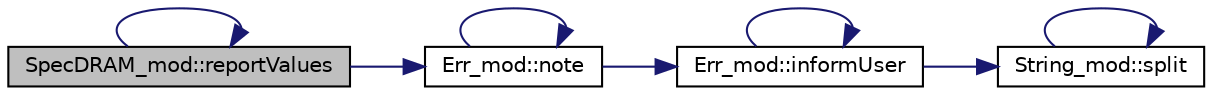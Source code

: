 digraph "SpecDRAM_mod::reportValues"
{
 // LATEX_PDF_SIZE
  edge [fontname="Helvetica",fontsize="10",labelfontname="Helvetica",labelfontsize="10"];
  node [fontname="Helvetica",fontsize="10",shape=record];
  rankdir="LR";
  Node1 [label="SpecDRAM_mod::reportValues",height=0.2,width=0.4,color="black", fillcolor="grey75", style="filled", fontcolor="black",tooltip=" "];
  Node1 -> Node2 [color="midnightblue",fontsize="10",style="solid"];
  Node2 [label="Err_mod::note",height=0.2,width=0.4,color="black", fillcolor="white", style="filled",URL="$namespaceErr__mod.html#aff582a134cd1ff0a142c42aec5971fa5",tooltip="Report a note."];
  Node2 -> Node3 [color="midnightblue",fontsize="10",style="solid"];
  Node3 [label="Err_mod::informUser",height=0.2,width=0.4,color="black", fillcolor="white", style="filled",URL="$namespaceErr__mod.html#a34b3a8957a4e9d9c5d29f93612cca3be",tooltip="Write the input message to the output file unit."];
  Node3 -> Node3 [color="midnightblue",fontsize="10",style="solid"];
  Node3 -> Node4 [color="midnightblue",fontsize="10",style="solid"];
  Node4 [label="String_mod::split",height=0.2,width=0.4,color="black", fillcolor="white", style="filled",URL="$namespaceString__mod.html#a13a8791d75dde13643300315d31659cf",tooltip="Split the input value of type character of arbitrary length by finding the input substitute in the in..."];
  Node4 -> Node4 [color="midnightblue",fontsize="10",style="solid"];
  Node2 -> Node2 [color="midnightblue",fontsize="10",style="solid"];
  Node1 -> Node1 [color="midnightblue",fontsize="10",style="solid"];
}
